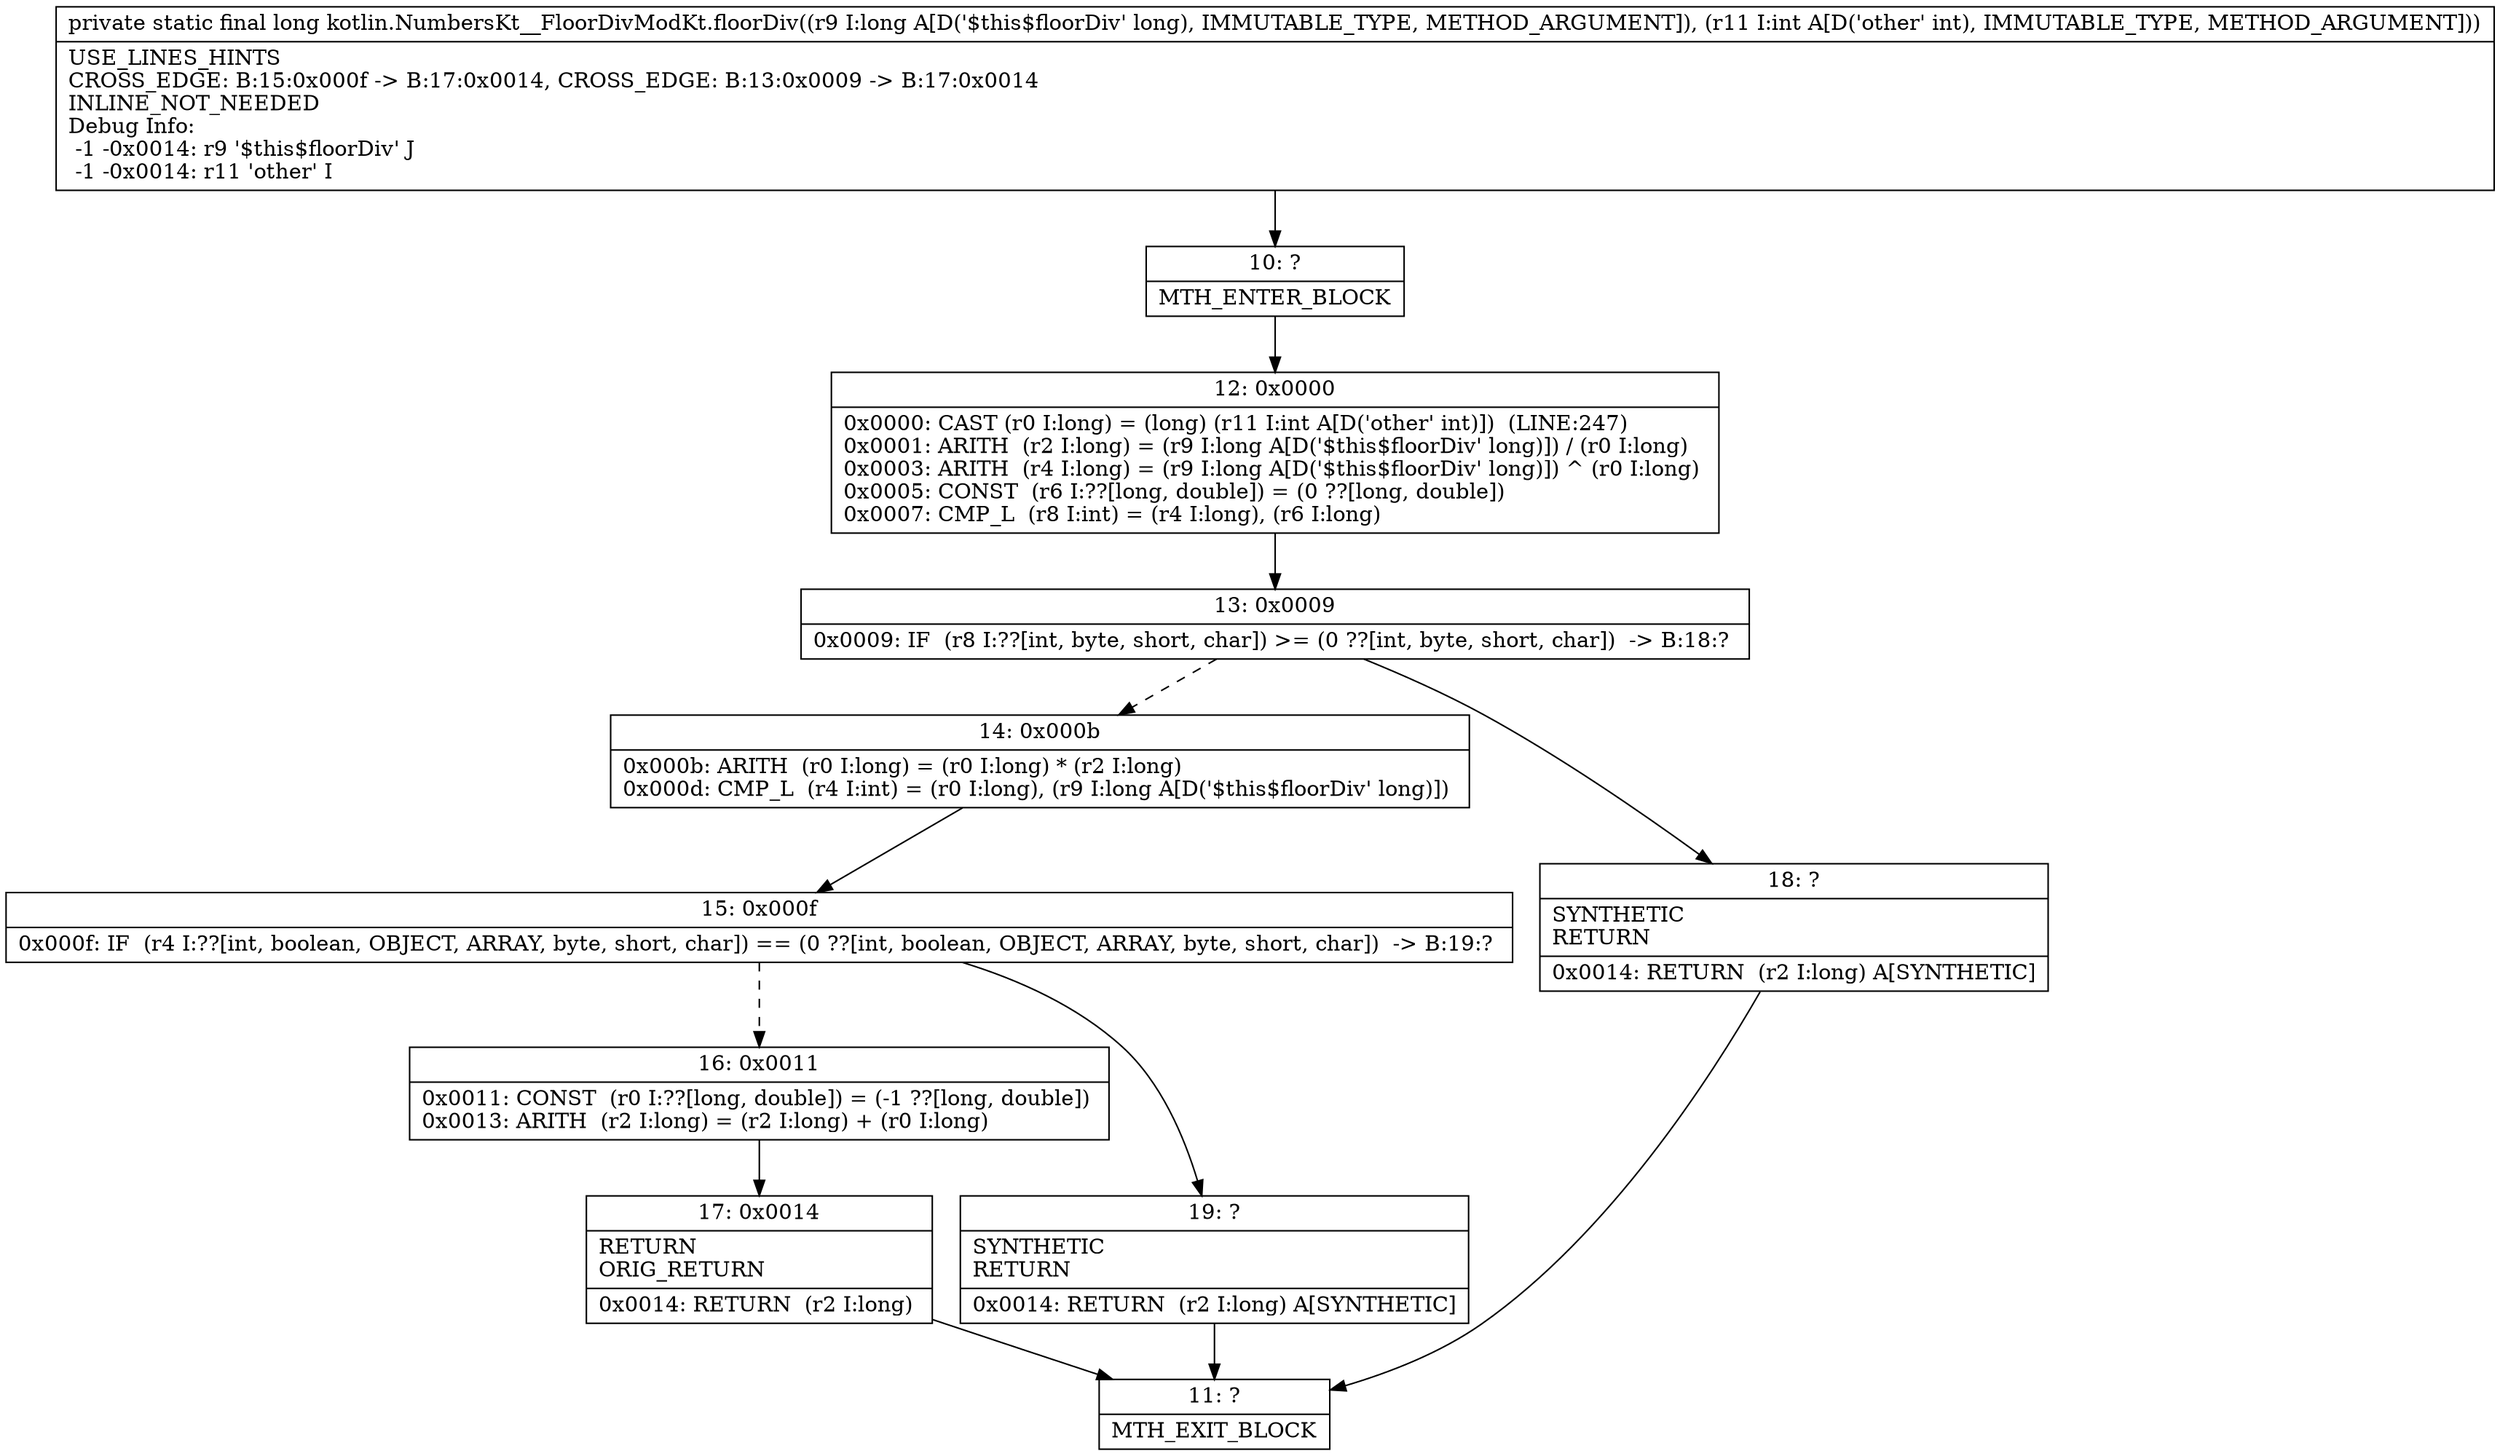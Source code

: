 digraph "CFG forkotlin.NumbersKt__FloorDivModKt.floorDiv(JI)J" {
Node_10 [shape=record,label="{10\:\ ?|MTH_ENTER_BLOCK\l}"];
Node_12 [shape=record,label="{12\:\ 0x0000|0x0000: CAST (r0 I:long) = (long) (r11 I:int A[D('other' int)])  (LINE:247)\l0x0001: ARITH  (r2 I:long) = (r9 I:long A[D('$this$floorDiv' long)]) \/ (r0 I:long) \l0x0003: ARITH  (r4 I:long) = (r9 I:long A[D('$this$floorDiv' long)]) ^ (r0 I:long) \l0x0005: CONST  (r6 I:??[long, double]) = (0 ??[long, double]) \l0x0007: CMP_L  (r8 I:int) = (r4 I:long), (r6 I:long) \l}"];
Node_13 [shape=record,label="{13\:\ 0x0009|0x0009: IF  (r8 I:??[int, byte, short, char]) \>= (0 ??[int, byte, short, char])  \-\> B:18:? \l}"];
Node_14 [shape=record,label="{14\:\ 0x000b|0x000b: ARITH  (r0 I:long) = (r0 I:long) * (r2 I:long) \l0x000d: CMP_L  (r4 I:int) = (r0 I:long), (r9 I:long A[D('$this$floorDiv' long)]) \l}"];
Node_15 [shape=record,label="{15\:\ 0x000f|0x000f: IF  (r4 I:??[int, boolean, OBJECT, ARRAY, byte, short, char]) == (0 ??[int, boolean, OBJECT, ARRAY, byte, short, char])  \-\> B:19:? \l}"];
Node_16 [shape=record,label="{16\:\ 0x0011|0x0011: CONST  (r0 I:??[long, double]) = (\-1 ??[long, double]) \l0x0013: ARITH  (r2 I:long) = (r2 I:long) + (r0 I:long) \l}"];
Node_17 [shape=record,label="{17\:\ 0x0014|RETURN\lORIG_RETURN\l|0x0014: RETURN  (r2 I:long) \l}"];
Node_11 [shape=record,label="{11\:\ ?|MTH_EXIT_BLOCK\l}"];
Node_19 [shape=record,label="{19\:\ ?|SYNTHETIC\lRETURN\l|0x0014: RETURN  (r2 I:long) A[SYNTHETIC]\l}"];
Node_18 [shape=record,label="{18\:\ ?|SYNTHETIC\lRETURN\l|0x0014: RETURN  (r2 I:long) A[SYNTHETIC]\l}"];
MethodNode[shape=record,label="{private static final long kotlin.NumbersKt__FloorDivModKt.floorDiv((r9 I:long A[D('$this$floorDiv' long), IMMUTABLE_TYPE, METHOD_ARGUMENT]), (r11 I:int A[D('other' int), IMMUTABLE_TYPE, METHOD_ARGUMENT]))  | USE_LINES_HINTS\lCROSS_EDGE: B:15:0x000f \-\> B:17:0x0014, CROSS_EDGE: B:13:0x0009 \-\> B:17:0x0014\lINLINE_NOT_NEEDED\lDebug Info:\l  \-1 \-0x0014: r9 '$this$floorDiv' J\l  \-1 \-0x0014: r11 'other' I\l}"];
MethodNode -> Node_10;Node_10 -> Node_12;
Node_12 -> Node_13;
Node_13 -> Node_14[style=dashed];
Node_13 -> Node_18;
Node_14 -> Node_15;
Node_15 -> Node_16[style=dashed];
Node_15 -> Node_19;
Node_16 -> Node_17;
Node_17 -> Node_11;
Node_19 -> Node_11;
Node_18 -> Node_11;
}

